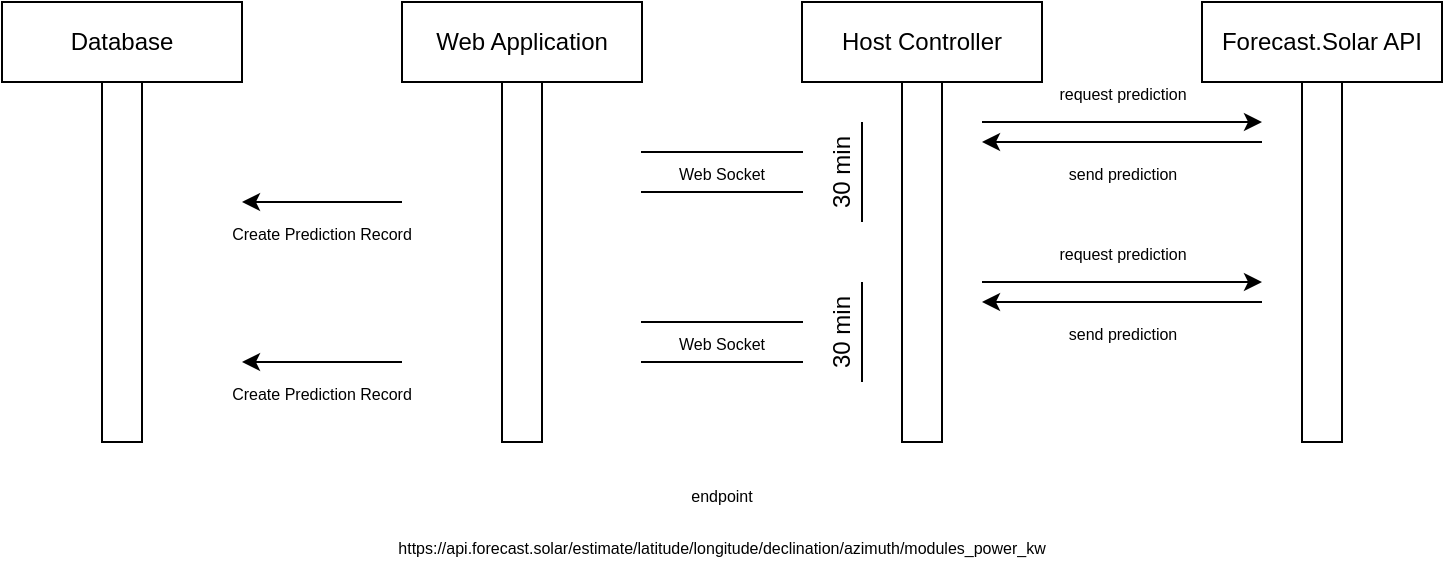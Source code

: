 <mxfile version="24.7.8">
  <diagram name="Page-1" id="itVIhuQAz1xCoi4s5Q9a">
    <mxGraphModel dx="2022" dy="703" grid="1" gridSize="10" guides="1" tooltips="1" connect="1" arrows="1" fold="1" page="1" pageScale="1" pageWidth="827" pageHeight="1169" math="0" shadow="0">
      <root>
        <mxCell id="0" />
        <mxCell id="1" parent="0" />
        <mxCell id="wSfkl8B4R-_Hj5SkAYMV-16" value="Host Controller" style="rounded=0;whiteSpace=wrap;html=1;" vertex="1" parent="1">
          <mxGeometry x="240" y="100" width="120" height="40" as="geometry" />
        </mxCell>
        <mxCell id="wSfkl8B4R-_Hj5SkAYMV-17" value="Forecast.Solar API" style="rounded=0;whiteSpace=wrap;html=1;" vertex="1" parent="1">
          <mxGeometry x="440" y="100" width="120" height="40" as="geometry" />
        </mxCell>
        <mxCell id="wSfkl8B4R-_Hj5SkAYMV-18" value="" style="rounded=0;whiteSpace=wrap;html=1;" vertex="1" parent="1">
          <mxGeometry x="290" y="140" width="20" height="180" as="geometry" />
        </mxCell>
        <mxCell id="wSfkl8B4R-_Hj5SkAYMV-19" value="" style="rounded=0;whiteSpace=wrap;html=1;" vertex="1" parent="1">
          <mxGeometry x="490" y="140" width="20" height="180" as="geometry" />
        </mxCell>
        <mxCell id="wSfkl8B4R-_Hj5SkAYMV-21" value="" style="endArrow=none;html=1;rounded=0;" edge="1" parent="1">
          <mxGeometry width="50" height="50" relative="1" as="geometry">
            <mxPoint x="270" y="290" as="sourcePoint" />
            <mxPoint x="270" y="240" as="targetPoint" />
          </mxGeometry>
        </mxCell>
        <mxCell id="wSfkl8B4R-_Hj5SkAYMV-22" value="30 min" style="text;html=1;align=center;verticalAlign=middle;whiteSpace=wrap;rounded=0;rotation=-90;" vertex="1" parent="1">
          <mxGeometry x="230" y="250" width="60" height="30" as="geometry" />
        </mxCell>
        <mxCell id="wSfkl8B4R-_Hj5SkAYMV-23" value="" style="endArrow=none;html=1;rounded=0;" edge="1" parent="1">
          <mxGeometry width="50" height="50" relative="1" as="geometry">
            <mxPoint x="270" y="210" as="sourcePoint" />
            <mxPoint x="270" y="160" as="targetPoint" />
          </mxGeometry>
        </mxCell>
        <mxCell id="wSfkl8B4R-_Hj5SkAYMV-24" value="30 min" style="text;html=1;align=center;verticalAlign=middle;whiteSpace=wrap;rounded=0;rotation=-90;" vertex="1" parent="1">
          <mxGeometry x="230" y="170" width="60" height="30" as="geometry" />
        </mxCell>
        <mxCell id="wSfkl8B4R-_Hj5SkAYMV-30" value="" style="endArrow=classic;html=1;rounded=0;" edge="1" parent="1">
          <mxGeometry width="50" height="50" relative="1" as="geometry">
            <mxPoint x="330" y="160" as="sourcePoint" />
            <mxPoint x="470" y="160" as="targetPoint" />
          </mxGeometry>
        </mxCell>
        <mxCell id="wSfkl8B4R-_Hj5SkAYMV-31" value="" style="endArrow=classic;html=1;rounded=0;" edge="1" parent="1">
          <mxGeometry width="50" height="50" relative="1" as="geometry">
            <mxPoint x="470" y="170" as="sourcePoint" />
            <mxPoint x="330" y="170" as="targetPoint" />
          </mxGeometry>
        </mxCell>
        <UserObject label="&lt;p class=&quot;MsoNormal&quot;&gt;&lt;span style=&quot;font-size: 8px;&quot;&gt;endpoint&lt;/span&gt;&lt;/p&gt;&lt;p class=&quot;MsoNormal&quot;&gt;&lt;font style=&quot;font-size: 8px;&quot;&gt;https://api.forecast.solar/estimate/latitude/longitude/declination/azimuth/modules_power_kw&lt;/font&gt;&lt;/p&gt;" link="&lt;p class=&quot;MsoNormal&quot;&gt;https://api.forecast.solar/estimate/latitude/longitude/declination/azimuth/modules_power_kw&lt;/p&gt;" id="wSfkl8B4R-_Hj5SkAYMV-32">
          <mxCell style="text;whiteSpace=wrap;html=1;align=center;" vertex="1" parent="1">
            <mxGeometry x="40" y="320" width="320" height="60" as="geometry" />
          </mxCell>
        </UserObject>
        <mxCell id="wSfkl8B4R-_Hj5SkAYMV-33" value="&lt;font style=&quot;font-size: 8px;&quot;&gt;request prediction&lt;/font&gt;" style="text;html=1;align=center;verticalAlign=middle;resizable=0;points=[];autosize=1;strokeColor=none;fillColor=none;" vertex="1" parent="1">
          <mxGeometry x="355" y="130" width="90" height="30" as="geometry" />
        </mxCell>
        <mxCell id="wSfkl8B4R-_Hj5SkAYMV-35" value="&lt;span style=&quot;font-size: 8px;&quot;&gt;send prediction&lt;/span&gt;" style="text;html=1;align=center;verticalAlign=middle;resizable=0;points=[];autosize=1;strokeColor=none;fillColor=none;" vertex="1" parent="1">
          <mxGeometry x="360" y="170" width="80" height="30" as="geometry" />
        </mxCell>
        <mxCell id="wSfkl8B4R-_Hj5SkAYMV-36" value="Web Application" style="rounded=0;whiteSpace=wrap;html=1;" vertex="1" parent="1">
          <mxGeometry x="40" y="100" width="120" height="40" as="geometry" />
        </mxCell>
        <mxCell id="wSfkl8B4R-_Hj5SkAYMV-37" value="" style="rounded=0;whiteSpace=wrap;html=1;" vertex="1" parent="1">
          <mxGeometry x="90" y="140" width="20" height="180" as="geometry" />
        </mxCell>
        <mxCell id="wSfkl8B4R-_Hj5SkAYMV-44" value="Database" style="rounded=0;whiteSpace=wrap;html=1;" vertex="1" parent="1">
          <mxGeometry x="-160" y="100" width="120" height="40" as="geometry" />
        </mxCell>
        <mxCell id="wSfkl8B4R-_Hj5SkAYMV-45" value="" style="rounded=0;whiteSpace=wrap;html=1;" vertex="1" parent="1">
          <mxGeometry x="-110" y="140" width="20" height="180" as="geometry" />
        </mxCell>
        <mxCell id="wSfkl8B4R-_Hj5SkAYMV-46" value="" style="shape=partialRectangle;whiteSpace=wrap;html=1;top=0;bottom=0;fillColor=none;rotation=90;" vertex="1" parent="1">
          <mxGeometry x="190" y="145" width="20" height="80" as="geometry" />
        </mxCell>
        <mxCell id="wSfkl8B4R-_Hj5SkAYMV-47" value="&lt;font style=&quot;font-size: 8px;&quot;&gt;Web Socket&lt;/font&gt;" style="text;html=1;align=center;verticalAlign=middle;whiteSpace=wrap;rounded=0;" vertex="1" parent="1">
          <mxGeometry x="160" y="170" width="80" height="30" as="geometry" />
        </mxCell>
        <mxCell id="wSfkl8B4R-_Hj5SkAYMV-49" value="" style="endArrow=classic;html=1;rounded=0;" edge="1" parent="1">
          <mxGeometry width="50" height="50" relative="1" as="geometry">
            <mxPoint x="40" y="200" as="sourcePoint" />
            <mxPoint x="-40" y="200" as="targetPoint" />
          </mxGeometry>
        </mxCell>
        <mxCell id="wSfkl8B4R-_Hj5SkAYMV-50" value="&lt;font style=&quot;font-size: 8px;&quot;&gt;Create Prediction Record&lt;/font&gt;" style="text;html=1;align=center;verticalAlign=middle;whiteSpace=wrap;rounded=0;" vertex="1" parent="1">
          <mxGeometry x="-50" y="200" width="100" height="30" as="geometry" />
        </mxCell>
        <mxCell id="wSfkl8B4R-_Hj5SkAYMV-51" value="" style="endArrow=classic;html=1;rounded=0;" edge="1" parent="1">
          <mxGeometry width="50" height="50" relative="1" as="geometry">
            <mxPoint x="330" y="240" as="sourcePoint" />
            <mxPoint x="470" y="240" as="targetPoint" />
          </mxGeometry>
        </mxCell>
        <mxCell id="wSfkl8B4R-_Hj5SkAYMV-52" value="" style="endArrow=classic;html=1;rounded=0;" edge="1" parent="1">
          <mxGeometry width="50" height="50" relative="1" as="geometry">
            <mxPoint x="470" y="250" as="sourcePoint" />
            <mxPoint x="330" y="250" as="targetPoint" />
          </mxGeometry>
        </mxCell>
        <mxCell id="wSfkl8B4R-_Hj5SkAYMV-53" value="&lt;font style=&quot;font-size: 8px;&quot;&gt;request prediction&lt;/font&gt;" style="text;html=1;align=center;verticalAlign=middle;resizable=0;points=[];autosize=1;strokeColor=none;fillColor=none;" vertex="1" parent="1">
          <mxGeometry x="355" y="210" width="90" height="30" as="geometry" />
        </mxCell>
        <mxCell id="wSfkl8B4R-_Hj5SkAYMV-54" value="&lt;span style=&quot;font-size: 8px;&quot;&gt;send prediction&lt;/span&gt;" style="text;html=1;align=center;verticalAlign=middle;resizable=0;points=[];autosize=1;strokeColor=none;fillColor=none;" vertex="1" parent="1">
          <mxGeometry x="360" y="250" width="80" height="30" as="geometry" />
        </mxCell>
        <mxCell id="wSfkl8B4R-_Hj5SkAYMV-55" value="" style="shape=partialRectangle;whiteSpace=wrap;html=1;top=0;bottom=0;fillColor=none;rotation=90;" vertex="1" parent="1">
          <mxGeometry x="190" y="230" width="20" height="80" as="geometry" />
        </mxCell>
        <mxCell id="wSfkl8B4R-_Hj5SkAYMV-56" value="&lt;font style=&quot;font-size: 8px;&quot;&gt;Web Socket&lt;/font&gt;" style="text;html=1;align=center;verticalAlign=middle;whiteSpace=wrap;rounded=0;" vertex="1" parent="1">
          <mxGeometry x="160" y="255" width="80" height="30" as="geometry" />
        </mxCell>
        <mxCell id="wSfkl8B4R-_Hj5SkAYMV-57" value="" style="endArrow=classic;html=1;rounded=0;" edge="1" parent="1">
          <mxGeometry width="50" height="50" relative="1" as="geometry">
            <mxPoint x="40" y="280" as="sourcePoint" />
            <mxPoint x="-40" y="280" as="targetPoint" />
          </mxGeometry>
        </mxCell>
        <mxCell id="wSfkl8B4R-_Hj5SkAYMV-58" value="&lt;font style=&quot;font-size: 8px;&quot;&gt;Create Prediction Record&lt;/font&gt;" style="text;html=1;align=center;verticalAlign=middle;whiteSpace=wrap;rounded=0;" vertex="1" parent="1">
          <mxGeometry x="-50" y="280" width="100" height="30" as="geometry" />
        </mxCell>
      </root>
    </mxGraphModel>
  </diagram>
</mxfile>
